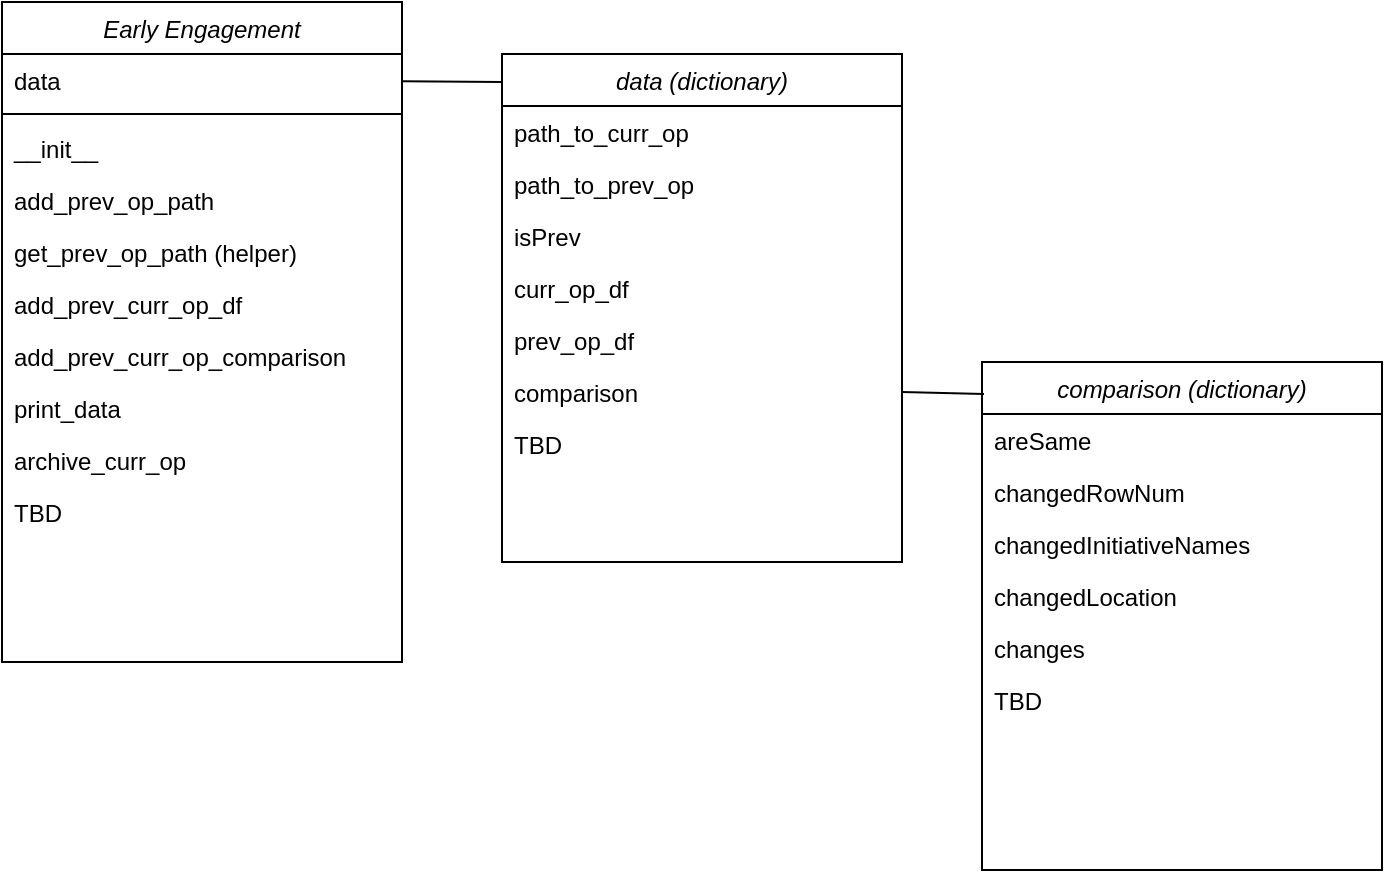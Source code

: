 <mxfile version="20.8.5" type="device"><diagram id="C5RBs43oDa-KdzZeNtuy" name="Page-1"><mxGraphModel dx="823" dy="462" grid="1" gridSize="10" guides="1" tooltips="1" connect="1" arrows="1" fold="1" page="1" pageScale="1" pageWidth="827" pageHeight="1169" math="0" shadow="0"><root><mxCell id="WIyWlLk6GJQsqaUBKTNV-0"/><mxCell id="WIyWlLk6GJQsqaUBKTNV-1" parent="WIyWlLk6GJQsqaUBKTNV-0"/><mxCell id="zkfFHV4jXpPFQw0GAbJ--0" value="Early Engagement" style="swimlane;fontStyle=2;align=center;verticalAlign=top;childLayout=stackLayout;horizontal=1;startSize=26;horizontalStack=0;resizeParent=1;resizeLast=0;collapsible=1;marginBottom=0;rounded=0;shadow=0;strokeWidth=1;fillColor=#FFFFFF;" parent="WIyWlLk6GJQsqaUBKTNV-1" vertex="1"><mxGeometry x="210" y="160" width="200" height="330" as="geometry"><mxRectangle x="220" y="120" width="160" height="26" as="alternateBounds"/></mxGeometry></mxCell><mxCell id="zkfFHV4jXpPFQw0GAbJ--1" value="data" style="text;align=left;verticalAlign=top;spacingLeft=4;spacingRight=4;overflow=hidden;rotatable=0;points=[[0,0.5],[1,0.5]];portConstraint=eastwest;" parent="zkfFHV4jXpPFQw0GAbJ--0" vertex="1"><mxGeometry y="26" width="200" height="26" as="geometry"/></mxCell><mxCell id="zkfFHV4jXpPFQw0GAbJ--4" value="" style="line;html=1;strokeWidth=1;align=left;verticalAlign=middle;spacingTop=-1;spacingLeft=3;spacingRight=3;rotatable=0;labelPosition=right;points=[];portConstraint=eastwest;" parent="zkfFHV4jXpPFQw0GAbJ--0" vertex="1"><mxGeometry y="52" width="200" height="8" as="geometry"/></mxCell><mxCell id="zkfFHV4jXpPFQw0GAbJ--5" value="__init__" style="text;align=left;verticalAlign=top;spacingLeft=4;spacingRight=4;overflow=hidden;rotatable=0;points=[[0,0.5],[1,0.5]];portConstraint=eastwest;" parent="zkfFHV4jXpPFQw0GAbJ--0" vertex="1"><mxGeometry y="60" width="200" height="26" as="geometry"/></mxCell><mxCell id="oCZQZdqdW883R50X9iDV-0" value="add_prev_op_path" style="text;align=left;verticalAlign=top;spacingLeft=4;spacingRight=4;overflow=hidden;rotatable=0;points=[[0,0.5],[1,0.5]];portConstraint=eastwest;" vertex="1" parent="zkfFHV4jXpPFQw0GAbJ--0"><mxGeometry y="86" width="200" height="26" as="geometry"/></mxCell><mxCell id="oCZQZdqdW883R50X9iDV-1" value="get_prev_op_path (helper)" style="text;align=left;verticalAlign=top;spacingLeft=4;spacingRight=4;overflow=hidden;rotatable=0;points=[[0,0.5],[1,0.5]];portConstraint=eastwest;" vertex="1" parent="zkfFHV4jXpPFQw0GAbJ--0"><mxGeometry y="112" width="200" height="26" as="geometry"/></mxCell><mxCell id="oCZQZdqdW883R50X9iDV-5" value="add_prev_curr_op_df" style="text;align=left;verticalAlign=top;spacingLeft=4;spacingRight=4;overflow=hidden;rotatable=0;points=[[0,0.5],[1,0.5]];portConstraint=eastwest;" vertex="1" parent="zkfFHV4jXpPFQw0GAbJ--0"><mxGeometry y="138" width="200" height="26" as="geometry"/></mxCell><mxCell id="oCZQZdqdW883R50X9iDV-4" value="add_prev_curr_op_comparison" style="text;align=left;verticalAlign=top;spacingLeft=4;spacingRight=4;overflow=hidden;rotatable=0;points=[[0,0.5],[1,0.5]];portConstraint=eastwest;" vertex="1" parent="zkfFHV4jXpPFQw0GAbJ--0"><mxGeometry y="164" width="200" height="26" as="geometry"/></mxCell><mxCell id="oCZQZdqdW883R50X9iDV-3" value="print_data" style="text;align=left;verticalAlign=top;spacingLeft=4;spacingRight=4;overflow=hidden;rotatable=0;points=[[0,0.5],[1,0.5]];portConstraint=eastwest;" vertex="1" parent="zkfFHV4jXpPFQw0GAbJ--0"><mxGeometry y="190" width="200" height="26" as="geometry"/></mxCell><mxCell id="oCZQZdqdW883R50X9iDV-8" value="archive_curr_op" style="text;align=left;verticalAlign=top;spacingLeft=4;spacingRight=4;overflow=hidden;rotatable=0;points=[[0,0.5],[1,0.5]];portConstraint=eastwest;" vertex="1" parent="zkfFHV4jXpPFQw0GAbJ--0"><mxGeometry y="216" width="200" height="26" as="geometry"/></mxCell><mxCell id="oCZQZdqdW883R50X9iDV-7" value="TBD" style="text;align=left;verticalAlign=top;spacingLeft=4;spacingRight=4;overflow=hidden;rotatable=0;points=[[0,0.5],[1,0.5]];portConstraint=eastwest;" vertex="1" parent="zkfFHV4jXpPFQw0GAbJ--0"><mxGeometry y="242" width="200" height="26" as="geometry"/></mxCell><mxCell id="oCZQZdqdW883R50X9iDV-13" value="" style="endArrow=none;html=1;rounded=0;entryX=-0.002;entryY=0.055;entryDx=0;entryDy=0;entryPerimeter=0;" edge="1" parent="WIyWlLk6GJQsqaUBKTNV-1" source="zkfFHV4jXpPFQw0GAbJ--1" target="oCZQZdqdW883R50X9iDV-15"><mxGeometry width="50" height="50" relative="1" as="geometry"><mxPoint x="510" y="290" as="sourcePoint"/><mxPoint x="460" y="200" as="targetPoint"/></mxGeometry></mxCell><mxCell id="oCZQZdqdW883R50X9iDV-15" value="data (dictionary)" style="swimlane;fontStyle=2;align=center;verticalAlign=top;childLayout=stackLayout;horizontal=1;startSize=26;horizontalStack=0;resizeParent=1;resizeLast=0;collapsible=1;marginBottom=0;rounded=0;shadow=0;strokeWidth=1;fillColor=#FFFFFF;" vertex="1" parent="WIyWlLk6GJQsqaUBKTNV-1"><mxGeometry x="460" y="186" width="200" height="254" as="geometry"><mxRectangle x="220" y="120" width="160" height="26" as="alternateBounds"/></mxGeometry></mxCell><mxCell id="oCZQZdqdW883R50X9iDV-18" value="path_to_curr_op" style="text;align=left;verticalAlign=top;spacingLeft=4;spacingRight=4;overflow=hidden;rotatable=0;points=[[0,0.5],[1,0.5]];portConstraint=eastwest;" vertex="1" parent="oCZQZdqdW883R50X9iDV-15"><mxGeometry y="26" width="200" height="26" as="geometry"/></mxCell><mxCell id="oCZQZdqdW883R50X9iDV-19" value="path_to_prev_op" style="text;align=left;verticalAlign=top;spacingLeft=4;spacingRight=4;overflow=hidden;rotatable=0;points=[[0,0.5],[1,0.5]];portConstraint=eastwest;" vertex="1" parent="oCZQZdqdW883R50X9iDV-15"><mxGeometry y="52" width="200" height="26" as="geometry"/></mxCell><mxCell id="oCZQZdqdW883R50X9iDV-20" value="isPrev" style="text;align=left;verticalAlign=top;spacingLeft=4;spacingRight=4;overflow=hidden;rotatable=0;points=[[0,0.5],[1,0.5]];portConstraint=eastwest;" vertex="1" parent="oCZQZdqdW883R50X9iDV-15"><mxGeometry y="78" width="200" height="26" as="geometry"/></mxCell><mxCell id="oCZQZdqdW883R50X9iDV-21" value="curr_op_df" style="text;align=left;verticalAlign=top;spacingLeft=4;spacingRight=4;overflow=hidden;rotatable=0;points=[[0,0.5],[1,0.5]];portConstraint=eastwest;" vertex="1" parent="oCZQZdqdW883R50X9iDV-15"><mxGeometry y="104" width="200" height="26" as="geometry"/></mxCell><mxCell id="oCZQZdqdW883R50X9iDV-22" value="prev_op_df" style="text;align=left;verticalAlign=top;spacingLeft=4;spacingRight=4;overflow=hidden;rotatable=0;points=[[0,0.5],[1,0.5]];portConstraint=eastwest;" vertex="1" parent="oCZQZdqdW883R50X9iDV-15"><mxGeometry y="130" width="200" height="26" as="geometry"/></mxCell><mxCell id="oCZQZdqdW883R50X9iDV-23" value="comparison" style="text;align=left;verticalAlign=top;spacingLeft=4;spacingRight=4;overflow=hidden;rotatable=0;points=[[0,0.5],[1,0.5]];portConstraint=eastwest;" vertex="1" parent="oCZQZdqdW883R50X9iDV-15"><mxGeometry y="156" width="200" height="26" as="geometry"/></mxCell><mxCell id="oCZQZdqdW883R50X9iDV-25" value="TBD" style="text;align=left;verticalAlign=top;spacingLeft=4;spacingRight=4;overflow=hidden;rotatable=0;points=[[0,0.5],[1,0.5]];portConstraint=eastwest;" vertex="1" parent="oCZQZdqdW883R50X9iDV-15"><mxGeometry y="182" width="200" height="26" as="geometry"/></mxCell><mxCell id="oCZQZdqdW883R50X9iDV-26" value="comparison (dictionary)" style="swimlane;fontStyle=2;align=center;verticalAlign=top;childLayout=stackLayout;horizontal=1;startSize=26;horizontalStack=0;resizeParent=1;resizeLast=0;collapsible=1;marginBottom=0;rounded=0;shadow=0;strokeWidth=1;fillColor=#FFFFFF;" vertex="1" parent="WIyWlLk6GJQsqaUBKTNV-1"><mxGeometry x="700" y="340" width="200" height="254" as="geometry"><mxRectangle x="220" y="120" width="160" height="26" as="alternateBounds"/></mxGeometry></mxCell><mxCell id="oCZQZdqdW883R50X9iDV-27" value="areSame" style="text;align=left;verticalAlign=top;spacingLeft=4;spacingRight=4;overflow=hidden;rotatable=0;points=[[0,0.5],[1,0.5]];portConstraint=eastwest;" vertex="1" parent="oCZQZdqdW883R50X9iDV-26"><mxGeometry y="26" width="200" height="26" as="geometry"/></mxCell><mxCell id="oCZQZdqdW883R50X9iDV-28" value="changedRowNum" style="text;align=left;verticalAlign=top;spacingLeft=4;spacingRight=4;overflow=hidden;rotatable=0;points=[[0,0.5],[1,0.5]];portConstraint=eastwest;" vertex="1" parent="oCZQZdqdW883R50X9iDV-26"><mxGeometry y="52" width="200" height="26" as="geometry"/></mxCell><mxCell id="oCZQZdqdW883R50X9iDV-29" value="changedInitiativeNames" style="text;align=left;verticalAlign=top;spacingLeft=4;spacingRight=4;overflow=hidden;rotatable=0;points=[[0,0.5],[1,0.5]];portConstraint=eastwest;" vertex="1" parent="oCZQZdqdW883R50X9iDV-26"><mxGeometry y="78" width="200" height="26" as="geometry"/></mxCell><mxCell id="oCZQZdqdW883R50X9iDV-30" value="changedLocation" style="text;align=left;verticalAlign=top;spacingLeft=4;spacingRight=4;overflow=hidden;rotatable=0;points=[[0,0.5],[1,0.5]];portConstraint=eastwest;" vertex="1" parent="oCZQZdqdW883R50X9iDV-26"><mxGeometry y="104" width="200" height="26" as="geometry"/></mxCell><mxCell id="oCZQZdqdW883R50X9iDV-31" value="changes" style="text;align=left;verticalAlign=top;spacingLeft=4;spacingRight=4;overflow=hidden;rotatable=0;points=[[0,0.5],[1,0.5]];portConstraint=eastwest;" vertex="1" parent="oCZQZdqdW883R50X9iDV-26"><mxGeometry y="130" width="200" height="26" as="geometry"/></mxCell><mxCell id="oCZQZdqdW883R50X9iDV-33" value="TBD" style="text;align=left;verticalAlign=top;spacingLeft=4;spacingRight=4;overflow=hidden;rotatable=0;points=[[0,0.5],[1,0.5]];portConstraint=eastwest;" vertex="1" parent="oCZQZdqdW883R50X9iDV-26"><mxGeometry y="156" width="200" height="26" as="geometry"/></mxCell><mxCell id="oCZQZdqdW883R50X9iDV-34" value="" style="endArrow=none;html=1;rounded=0;exitX=1;exitY=0.5;exitDx=0;exitDy=0;entryX=0.005;entryY=0.063;entryDx=0;entryDy=0;entryPerimeter=0;" edge="1" parent="WIyWlLk6GJQsqaUBKTNV-1" source="oCZQZdqdW883R50X9iDV-23" target="oCZQZdqdW883R50X9iDV-26"><mxGeometry width="50" height="50" relative="1" as="geometry"><mxPoint x="630" y="373.35" as="sourcePoint"/><mxPoint x="679" y="370.002" as="targetPoint"/></mxGeometry></mxCell></root></mxGraphModel></diagram></mxfile>